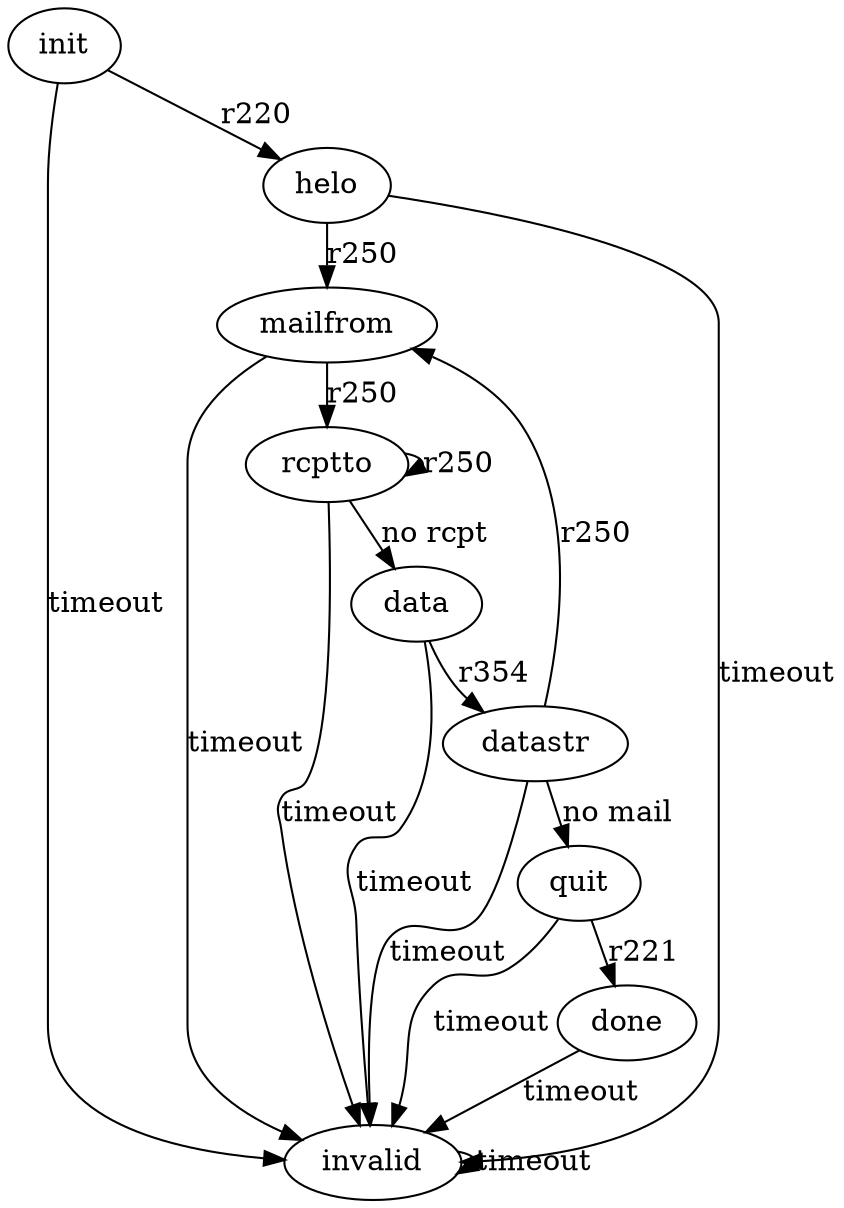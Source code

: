 digraph test {
rankdir=TD;
ranksep=0.1; nodesep=0.1; defaultdist = 0.1; len = 0.1;
"mailfrom" -> "invalid" [label="timeout"];
"quit" -> "invalid" [label="timeout"];
"invalid" -> "invalid" [label="timeout"];
"init" -> "invalid" [label="timeout"];
"rcptto" -> "invalid" [label="timeout"];
"done" -> "invalid" [label="timeout"];
"helo" -> "invalid" [label="timeout"];
"data" -> "invalid" [label="timeout"];
"datastr" -> "invalid" [label="timeout"];
"quit" -> "done" [label="r221"];
"rcptto" -> "rcptto" [label="r250"];
"datastr" -> "mailfrom" [label="r250"];
"datastr" -> "quit" [label="no mail"];
"data" -> "datastr" [label="r354"];
"helo" -> "mailfrom" [label="r250"];
"mailfrom" -> "rcptto" [label="r250"];
"init" -> "helo" [label="r220"];
"rcptto" -> "data" [label="no rcpt"];
}
